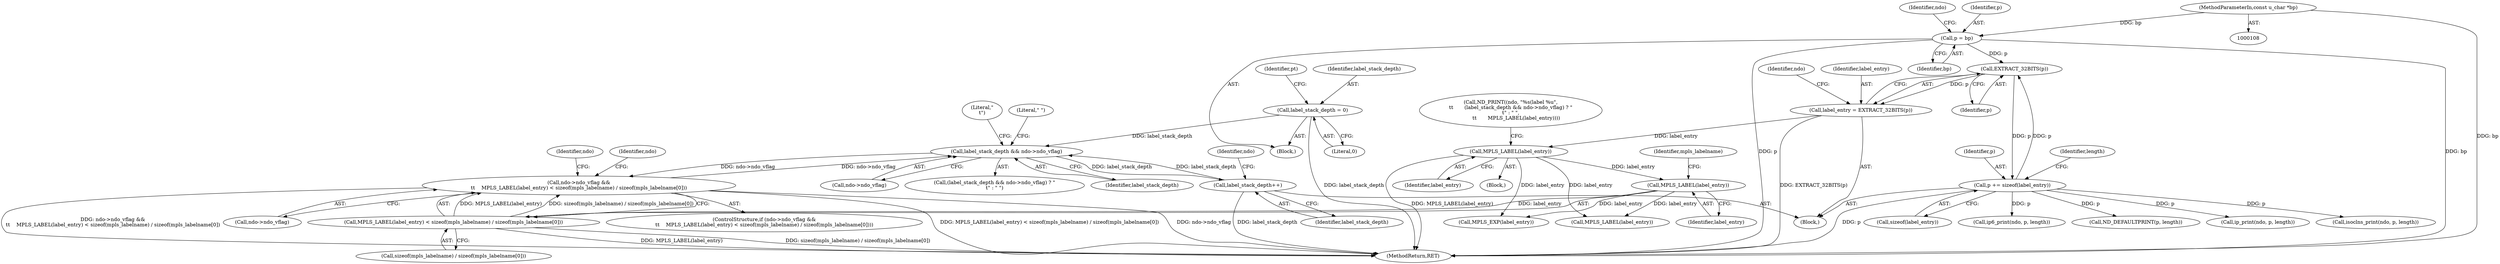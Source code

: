 digraph "0_tcpdump_1dcd10aceabbc03bf571ea32b892c522cbe923de_11@pointer" {
"1000161" [label="(Call,label_stack_depth && ndo->ndo_vflag)"];
"1000116" [label="(Call,label_stack_depth = 0)"];
"1000170" [label="(Call,label_stack_depth++)"];
"1000161" [label="(Call,label_stack_depth && ndo->ndo_vflag)"];
"1000173" [label="(Call,ndo->ndo_vflag &&\n\t\t    MPLS_LABEL(label_entry) < sizeof(mpls_labelname) / sizeof(mpls_labelname[0]))"];
"1000177" [label="(Call,MPLS_LABEL(label_entry) < sizeof(mpls_labelname) / sizeof(mpls_labelname[0]))"];
"1000178" [label="(Call,MPLS_LABEL(label_entry))"];
"1000168" [label="(Call,MPLS_LABEL(label_entry))"];
"1000150" [label="(Call,label_entry = EXTRACT_32BITS(p))"];
"1000152" [label="(Call,EXTRACT_32BITS(p))"];
"1000217" [label="(Call,p += sizeof(label_entry))"];
"1000123" [label="(Call,p = bp)"];
"1000110" [label="(MethodParameterIn,const u_char *bp)"];
"1000353" [label="(MethodReturn,RET)"];
"1000334" [label="(Call,ip6_print(ndo, p, length))"];
"1000219" [label="(Call,sizeof(label_entry))"];
"1000218" [label="(Identifier,p)"];
"1000217" [label="(Call,p += sizeof(label_entry))"];
"1000118" [label="(Literal,0)"];
"1000170" [label="(Call,label_stack_depth++)"];
"1000175" [label="(Identifier,ndo)"];
"1000161" [label="(Call,label_stack_depth && ndo->ndo_vflag)"];
"1000311" [label="(Call,ND_DEFAULTPRINT(p, length))"];
"1000163" [label="(Call,ndo->ndo_vflag)"];
"1000169" [label="(Identifier,label_entry)"];
"1000160" [label="(Call,(label_stack_depth && ndo->ndo_vflag) ? \"\n\t\" : \" \")"];
"1000172" [label="(ControlStructure,if (ndo->ndo_vflag &&\n\t\t    MPLS_LABEL(label_entry) < sizeof(mpls_labelname) / sizeof(mpls_labelname[0])))"];
"1000162" [label="(Identifier,label_stack_depth)"];
"1000159" [label="(Block,)"];
"1000328" [label="(Call,ip_print(ndo, p, length))"];
"1000125" [label="(Identifier,bp)"];
"1000167" [label="(Literal,\" \")"];
"1000201" [label="(Call,MPLS_EXP(label_entry))"];
"1000156" [label="(Identifier,ndo)"];
"1000180" [label="(Call,sizeof(mpls_labelname) / sizeof(mpls_labelname[0]))"];
"1000171" [label="(Identifier,label_stack_depth)"];
"1000173" [label="(Call,ndo->ndo_vflag &&\n\t\t    MPLS_LABEL(label_entry) < sizeof(mpls_labelname) / sizeof(mpls_labelname[0]))"];
"1000189" [label="(Identifier,ndo)"];
"1000153" [label="(Identifier,p)"];
"1000117" [label="(Identifier,label_stack_depth)"];
"1000174" [label="(Call,ndo->ndo_vflag)"];
"1000110" [label="(MethodParameterIn,const u_char *bp)"];
"1000150" [label="(Call,label_entry = EXTRACT_32BITS(p))"];
"1000168" [label="(Call,MPLS_LABEL(label_entry))"];
"1000166" [label="(Literal,\"\n\t\")"];
"1000198" [label="(Identifier,ndo)"];
"1000123" [label="(Call,p = bp)"];
"1000222" [label="(Identifier,length)"];
"1000340" [label="(Call,isoclns_print(ndo, p, length))"];
"1000124" [label="(Identifier,p)"];
"1000116" [label="(Call,label_stack_depth = 0)"];
"1000128" [label="(Identifier,ndo)"];
"1000178" [label="(Call,MPLS_LABEL(label_entry))"];
"1000177" [label="(Call,MPLS_LABEL(label_entry) < sizeof(mpls_labelname) / sizeof(mpls_labelname[0]))"];
"1000152" [label="(Call,EXTRACT_32BITS(p))"];
"1000112" [label="(Block,)"];
"1000131" [label="(Block,)"];
"1000182" [label="(Identifier,mpls_labelname)"];
"1000121" [label="(Identifier,pt)"];
"1000179" [label="(Identifier,label_entry)"];
"1000154" [label="(Call,ND_PRINT((ndo, \"%s(label %u\",\n\t\t       (label_stack_depth && ndo->ndo_vflag) ? \"\n\t\" : \" \",\n       \t\t       MPLS_LABEL(label_entry))))"];
"1000194" [label="(Call,MPLS_LABEL(label_entry))"];
"1000151" [label="(Identifier,label_entry)"];
"1000161" -> "1000160"  [label="AST: "];
"1000161" -> "1000162"  [label="CFG: "];
"1000161" -> "1000163"  [label="CFG: "];
"1000162" -> "1000161"  [label="AST: "];
"1000163" -> "1000161"  [label="AST: "];
"1000166" -> "1000161"  [label="CFG: "];
"1000167" -> "1000161"  [label="CFG: "];
"1000116" -> "1000161"  [label="DDG: label_stack_depth"];
"1000170" -> "1000161"  [label="DDG: label_stack_depth"];
"1000173" -> "1000161"  [label="DDG: ndo->ndo_vflag"];
"1000161" -> "1000170"  [label="DDG: label_stack_depth"];
"1000161" -> "1000173"  [label="DDG: ndo->ndo_vflag"];
"1000116" -> "1000112"  [label="AST: "];
"1000116" -> "1000118"  [label="CFG: "];
"1000117" -> "1000116"  [label="AST: "];
"1000118" -> "1000116"  [label="AST: "];
"1000121" -> "1000116"  [label="CFG: "];
"1000116" -> "1000353"  [label="DDG: label_stack_depth"];
"1000170" -> "1000131"  [label="AST: "];
"1000170" -> "1000171"  [label="CFG: "];
"1000171" -> "1000170"  [label="AST: "];
"1000175" -> "1000170"  [label="CFG: "];
"1000170" -> "1000353"  [label="DDG: label_stack_depth"];
"1000173" -> "1000172"  [label="AST: "];
"1000173" -> "1000174"  [label="CFG: "];
"1000173" -> "1000177"  [label="CFG: "];
"1000174" -> "1000173"  [label="AST: "];
"1000177" -> "1000173"  [label="AST: "];
"1000189" -> "1000173"  [label="CFG: "];
"1000198" -> "1000173"  [label="CFG: "];
"1000173" -> "1000353"  [label="DDG: ndo->ndo_vflag &&\n\t\t    MPLS_LABEL(label_entry) < sizeof(mpls_labelname) / sizeof(mpls_labelname[0])"];
"1000173" -> "1000353"  [label="DDG: MPLS_LABEL(label_entry) < sizeof(mpls_labelname) / sizeof(mpls_labelname[0])"];
"1000173" -> "1000353"  [label="DDG: ndo->ndo_vflag"];
"1000177" -> "1000173"  [label="DDG: MPLS_LABEL(label_entry)"];
"1000177" -> "1000173"  [label="DDG: sizeof(mpls_labelname) / sizeof(mpls_labelname[0])"];
"1000177" -> "1000180"  [label="CFG: "];
"1000178" -> "1000177"  [label="AST: "];
"1000180" -> "1000177"  [label="AST: "];
"1000177" -> "1000353"  [label="DDG: MPLS_LABEL(label_entry)"];
"1000177" -> "1000353"  [label="DDG: sizeof(mpls_labelname) / sizeof(mpls_labelname[0])"];
"1000178" -> "1000177"  [label="DDG: label_entry"];
"1000178" -> "1000179"  [label="CFG: "];
"1000179" -> "1000178"  [label="AST: "];
"1000182" -> "1000178"  [label="CFG: "];
"1000168" -> "1000178"  [label="DDG: label_entry"];
"1000178" -> "1000194"  [label="DDG: label_entry"];
"1000178" -> "1000201"  [label="DDG: label_entry"];
"1000168" -> "1000159"  [label="AST: "];
"1000168" -> "1000169"  [label="CFG: "];
"1000169" -> "1000168"  [label="AST: "];
"1000154" -> "1000168"  [label="CFG: "];
"1000168" -> "1000353"  [label="DDG: MPLS_LABEL(label_entry)"];
"1000150" -> "1000168"  [label="DDG: label_entry"];
"1000168" -> "1000194"  [label="DDG: label_entry"];
"1000168" -> "1000201"  [label="DDG: label_entry"];
"1000150" -> "1000131"  [label="AST: "];
"1000150" -> "1000152"  [label="CFG: "];
"1000151" -> "1000150"  [label="AST: "];
"1000152" -> "1000150"  [label="AST: "];
"1000156" -> "1000150"  [label="CFG: "];
"1000150" -> "1000353"  [label="DDG: EXTRACT_32BITS(p)"];
"1000152" -> "1000150"  [label="DDG: p"];
"1000152" -> "1000153"  [label="CFG: "];
"1000153" -> "1000152"  [label="AST: "];
"1000217" -> "1000152"  [label="DDG: p"];
"1000123" -> "1000152"  [label="DDG: p"];
"1000152" -> "1000217"  [label="DDG: p"];
"1000217" -> "1000131"  [label="AST: "];
"1000217" -> "1000219"  [label="CFG: "];
"1000218" -> "1000217"  [label="AST: "];
"1000219" -> "1000217"  [label="AST: "];
"1000222" -> "1000217"  [label="CFG: "];
"1000217" -> "1000353"  [label="DDG: p"];
"1000217" -> "1000311"  [label="DDG: p"];
"1000217" -> "1000328"  [label="DDG: p"];
"1000217" -> "1000334"  [label="DDG: p"];
"1000217" -> "1000340"  [label="DDG: p"];
"1000123" -> "1000112"  [label="AST: "];
"1000123" -> "1000125"  [label="CFG: "];
"1000124" -> "1000123"  [label="AST: "];
"1000125" -> "1000123"  [label="AST: "];
"1000128" -> "1000123"  [label="CFG: "];
"1000123" -> "1000353"  [label="DDG: p"];
"1000123" -> "1000353"  [label="DDG: bp"];
"1000110" -> "1000123"  [label="DDG: bp"];
"1000110" -> "1000108"  [label="AST: "];
"1000110" -> "1000353"  [label="DDG: bp"];
}
